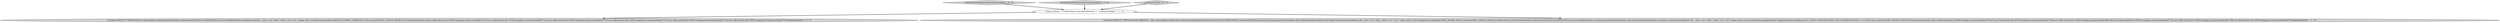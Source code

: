 digraph {
0 [style = filled, label = "testSelectStarWithoutLimitTimeAscending['1', '0', '0']", fillcolor = lightgray, shape = diamond image = "AAA0AAABBB1BBB"];
3 [style = filled, label = "testSelectStarWithoutLimitTimeAscending['0', '1', '0']", fillcolor = lightgray, shape = diamond image = "AAA0AAABBB2BBB"];
5 [style = filled, label = "testSelectStar['0', '0', '1']", fillcolor = lightgray, shape = diamond image = "AAA0AAABBB3BBB"];
4 [style = filled, label = "testQuery(\"SELECT * FROM druid.foo\",ImmutableList.of(newScanQueryBuilder().dataSource(CalciteTests.DATASOURCE1).intervals(QSS(Filtration.eternity())).columns(\"__time\",\"cnt\",\"dim1\",\"dim2\",\"m1\",\"m2\",\"unique_dim1\").resultFormat(ScanQuery.RESULT_FORMAT_COMPACTED_LIST).context(QUERY_CONTEXT_DEFAULT).build()),ImmutableList.of(new Object((((edu.fdu.CPPDG.tinypdg.pe.ExpressionInfo@977e54,new Object((((edu.fdu.CPPDG.tinypdg.pe.ExpressionInfo@977e62,new Object((((edu.fdu.CPPDG.tinypdg.pe.ExpressionInfo@977e70,new Object((((edu.fdu.CPPDG.tinypdg.pe.ExpressionInfo@977e7e,new Object((((edu.fdu.CPPDG.tinypdg.pe.ExpressionInfo@977e8c,new Object((((edu.fdu.CPPDG.tinypdg.pe.ExpressionInfo@977e9a))@@@4@@@['0', '0', '1']", fillcolor = lightgray, shape = ellipse image = "AAA0AAABBB3BBB"];
1 [style = filled, label = "String nullValue = NullHandling.replaceWithDefault()? \"\": null@@@3@@@['1', '1', '1']", fillcolor = white, shape = ellipse image = "AAA0AAABBB1BBB"];
2 [style = filled, label = "testQuery(\"SELECT * FROM druid.foo ORDER BY __time\",ImmutableList.of(Druids.newSelectQueryBuilder().dataSource(CalciteTests.DATASOURCE1).intervals(QSS(Filtration.eternity())).granularity(Granularities.ALL).dimensions(ImmutableList.of(\"dummy\")).metrics(ImmutableList.of(\"__time\",\"cnt\",\"dim1\",\"dim2\",\"m1\",\"m2\",\"unique_dim1\")).descending(false).pagingSpec(FIRST_PAGING_SPEC).context(QUERY_CONTEXT_DEFAULT).build(),Druids.newSelectQueryBuilder().dataSource(CalciteTests.DATASOURCE1).intervals(QSS(Filtration.eternity())).granularity(Granularities.ALL).dimensions(ImmutableList.of(\"dummy\")).metrics(ImmutableList.of(\"__time\",\"cnt\",\"dim1\",\"dim2\",\"m1\",\"m2\",\"unique_dim1\")).descending(false).pagingSpec(new PagingSpec(ImmutableMap.of(\"foo_1970-01-01T00:00:00.000Z_2001-01-03T00:00:00.001Z_1\",5),1000,true)).context(QUERY_CONTEXT_DEFAULT).build()),ImmutableList.of(new Object((((edu.fdu.CPPDG.tinypdg.pe.ExpressionInfo@977dc7,new Object((((edu.fdu.CPPDG.tinypdg.pe.ExpressionInfo@977dd5,new Object((((edu.fdu.CPPDG.tinypdg.pe.ExpressionInfo@977de3,new Object((((edu.fdu.CPPDG.tinypdg.pe.ExpressionInfo@977df1,new Object((((edu.fdu.CPPDG.tinypdg.pe.ExpressionInfo@977dff,new Object((((edu.fdu.CPPDG.tinypdg.pe.ExpressionInfo@977e0d))@@@4@@@['1', '1', '0']", fillcolor = lightgray, shape = ellipse image = "AAA0AAABBB1BBB"];
1->2 [style = bold, label=""];
0->1 [style = bold, label=""];
3->1 [style = bold, label=""];
1->4 [style = bold, label=""];
5->1 [style = bold, label=""];
}
